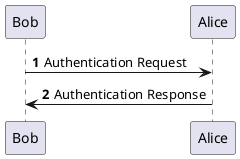 @startuml
autonumber
Bob -> Alice : Authentication Request
Bob <- Alice : Authentication Response
@enduml